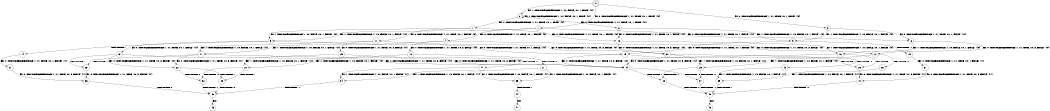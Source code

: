 digraph BCG {
size = "7, 10.5";
center = TRUE;
node [shape = circle];
0 [peripheries = 2];
0 -> 1 [label = "EX !0 !ATOMIC_EXCH_BRANCH (1, +1, TRUE, +0, 1, TRUE) !{0}"];
0 -> 2 [label = "EX !1 !ATOMIC_EXCH_BRANCH (1, +0, FALSE, +0, 1, TRUE) !{0}"];
0 -> 3 [label = "EX !0 !ATOMIC_EXCH_BRANCH (1, +1, TRUE, +0, 1, TRUE) !{0}"];
1 -> 4 [label = "EX !0 !ATOMIC_EXCH_BRANCH (1, +1, TRUE, +0, 1, FALSE) !{0}"];
1 -> 5 [label = "EX !1 !ATOMIC_EXCH_BRANCH (1, +0, FALSE, +0, 1, FALSE) !{0}"];
1 -> 6 [label = "EX !0 !ATOMIC_EXCH_BRANCH (1, +1, TRUE, +0, 1, FALSE) !{0}"];
2 -> 2 [label = "EX !1 !ATOMIC_EXCH_BRANCH (1, +0, FALSE, +0, 1, TRUE) !{0}"];
2 -> 7 [label = "EX !0 !ATOMIC_EXCH_BRANCH (1, +1, TRUE, +0, 1, TRUE) !{0}"];
2 -> 8 [label = "EX !0 !ATOMIC_EXCH_BRANCH (1, +1, TRUE, +0, 1, TRUE) !{0}"];
3 -> 9 [label = "EX !1 !ATOMIC_EXCH_BRANCH (1, +0, FALSE, +0, 1, FALSE) !{0}"];
3 -> 6 [label = "EX !0 !ATOMIC_EXCH_BRANCH (1, +1, TRUE, +0, 1, FALSE) !{0}"];
4 -> 10 [label = "EX !0 !ATOMIC_EXCH_BRANCH (1, +1, TRUE, +0, 3, FALSE) !{0}"];
4 -> 11 [label = "EX !1 !ATOMIC_EXCH_BRANCH (1, +0, FALSE, +0, 1, FALSE) !{0}"];
4 -> 12 [label = "EX !0 !ATOMIC_EXCH_BRANCH (1, +1, TRUE, +0, 3, FALSE) !{0}"];
5 -> 13 [label = "EX !0 !ATOMIC_EXCH_BRANCH (1, +1, TRUE, +0, 1, FALSE) !{0}"];
5 -> 14 [label = "TERMINATE !1"];
5 -> 15 [label = "EX !0 !ATOMIC_EXCH_BRANCH (1, +1, TRUE, +0, 1, FALSE) !{0}"];
6 -> 16 [label = "EX !1 !ATOMIC_EXCH_BRANCH (1, +0, FALSE, +0, 1, FALSE) !{0}"];
6 -> 12 [label = "EX !0 !ATOMIC_EXCH_BRANCH (1, +1, TRUE, +0, 3, FALSE) !{0}"];
7 -> 17 [label = "EX !0 !ATOMIC_EXCH_BRANCH (1, +1, TRUE, +0, 1, FALSE) !{0}"];
7 -> 5 [label = "EX !1 !ATOMIC_EXCH_BRANCH (1, +0, FALSE, +0, 1, FALSE) !{0}"];
7 -> 18 [label = "EX !0 !ATOMIC_EXCH_BRANCH (1, +1, TRUE, +0, 1, FALSE) !{0}"];
8 -> 9 [label = "EX !1 !ATOMIC_EXCH_BRANCH (1, +0, FALSE, +0, 1, FALSE) !{0}"];
8 -> 18 [label = "EX !0 !ATOMIC_EXCH_BRANCH (1, +1, TRUE, +0, 1, FALSE) !{0}"];
9 -> 19 [label = "TERMINATE !1"];
9 -> 15 [label = "EX !0 !ATOMIC_EXCH_BRANCH (1, +1, TRUE, +0, 1, FALSE) !{0}"];
10 -> 20 [label = "EX !1 !ATOMIC_EXCH_BRANCH (1, +0, FALSE, +0, 1, FALSE) !{0}"];
10 -> 21 [label = "TERMINATE !0"];
11 -> 22 [label = "EX !0 !ATOMIC_EXCH_BRANCH (1, +1, TRUE, +0, 3, FALSE) !{0}"];
11 -> 23 [label = "TERMINATE !1"];
11 -> 24 [label = "EX !0 !ATOMIC_EXCH_BRANCH (1, +1, TRUE, +0, 3, FALSE) !{0}"];
12 -> 25 [label = "EX !1 !ATOMIC_EXCH_BRANCH (1, +0, FALSE, +0, 1, FALSE) !{0}"];
12 -> 26 [label = "TERMINATE !0"];
13 -> 22 [label = "EX !0 !ATOMIC_EXCH_BRANCH (1, +1, TRUE, +0, 3, FALSE) !{0}"];
13 -> 23 [label = "TERMINATE !1"];
13 -> 24 [label = "EX !0 !ATOMIC_EXCH_BRANCH (1, +1, TRUE, +0, 3, FALSE) !{0}"];
14 -> 27 [label = "EX !0 !ATOMIC_EXCH_BRANCH (1, +1, TRUE, +0, 1, FALSE) !{1}"];
15 -> 28 [label = "TERMINATE !1"];
15 -> 24 [label = "EX !0 !ATOMIC_EXCH_BRANCH (1, +1, TRUE, +0, 3, FALSE) !{0}"];
16 -> 28 [label = "TERMINATE !1"];
16 -> 24 [label = "EX !0 !ATOMIC_EXCH_BRANCH (1, +1, TRUE, +0, 3, FALSE) !{0}"];
17 -> 29 [label = "EX !0 !ATOMIC_EXCH_BRANCH (1, +1, TRUE, +0, 3, FALSE) !{0}"];
17 -> 11 [label = "EX !1 !ATOMIC_EXCH_BRANCH (1, +0, FALSE, +0, 1, FALSE) !{0}"];
17 -> 30 [label = "EX !0 !ATOMIC_EXCH_BRANCH (1, +1, TRUE, +0, 3, FALSE) !{0}"];
18 -> 16 [label = "EX !1 !ATOMIC_EXCH_BRANCH (1, +0, FALSE, +0, 1, FALSE) !{0}"];
18 -> 30 [label = "EX !0 !ATOMIC_EXCH_BRANCH (1, +1, TRUE, +0, 3, FALSE) !{0}"];
19 -> 31 [label = "EX !0 !ATOMIC_EXCH_BRANCH (1, +1, TRUE, +0, 1, FALSE) !{1}"];
20 -> 32 [label = "TERMINATE !0"];
20 -> 33 [label = "TERMINATE !1"];
21 -> 34 [label = "EX !1 !ATOMIC_EXCH_BRANCH (1, +0, FALSE, +0, 1, FALSE) !{1}"];
21 -> 35 [label = "EX !1 !ATOMIC_EXCH_BRANCH (1, +0, FALSE, +0, 1, FALSE) !{1}"];
22 -> 32 [label = "TERMINATE !0"];
22 -> 33 [label = "TERMINATE !1"];
23 -> 36 [label = "EX !0 !ATOMIC_EXCH_BRANCH (1, +1, TRUE, +0, 3, FALSE) !{1}"];
24 -> 37 [label = "TERMINATE !0"];
24 -> 38 [label = "TERMINATE !1"];
25 -> 37 [label = "TERMINATE !0"];
25 -> 38 [label = "TERMINATE !1"];
26 -> 39 [label = "EX !1 !ATOMIC_EXCH_BRANCH (1, +0, FALSE, +0, 1, FALSE) !{1}"];
27 -> 36 [label = "EX !0 !ATOMIC_EXCH_BRANCH (1, +1, TRUE, +0, 3, FALSE) !{1}"];
28 -> 40 [label = "EX !0 !ATOMIC_EXCH_BRANCH (1, +1, TRUE, +0, 3, FALSE) !{1}"];
29 -> 20 [label = "EX !1 !ATOMIC_EXCH_BRANCH (1, +0, FALSE, +0, 1, FALSE) !{0}"];
29 -> 41 [label = "TERMINATE !0"];
30 -> 25 [label = "EX !1 !ATOMIC_EXCH_BRANCH (1, +0, FALSE, +0, 1, FALSE) !{0}"];
30 -> 42 [label = "TERMINATE !0"];
31 -> 40 [label = "EX !0 !ATOMIC_EXCH_BRANCH (1, +1, TRUE, +0, 3, FALSE) !{1}"];
32 -> 43 [label = "TERMINATE !1"];
33 -> 43 [label = "TERMINATE !0"];
34 -> 43 [label = "TERMINATE !1"];
35 -> 44 [label = "TERMINATE !1"];
36 -> 43 [label = "TERMINATE !0"];
37 -> 45 [label = "TERMINATE !1"];
38 -> 45 [label = "TERMINATE !0"];
39 -> 45 [label = "TERMINATE !1"];
40 -> 45 [label = "TERMINATE !0"];
41 -> 34 [label = "EX !1 !ATOMIC_EXCH_BRANCH (1, +0, FALSE, +0, 1, FALSE) !{1}"];
41 -> 35 [label = "EX !1 !ATOMIC_EXCH_BRANCH (1, +0, FALSE, +0, 1, FALSE) !{1}"];
42 -> 39 [label = "EX !1 !ATOMIC_EXCH_BRANCH (1, +0, FALSE, +0, 1, FALSE) !{1}"];
43 -> 46 [label = "exit"];
44 -> 47 [label = "exit"];
45 -> 48 [label = "exit"];
}
